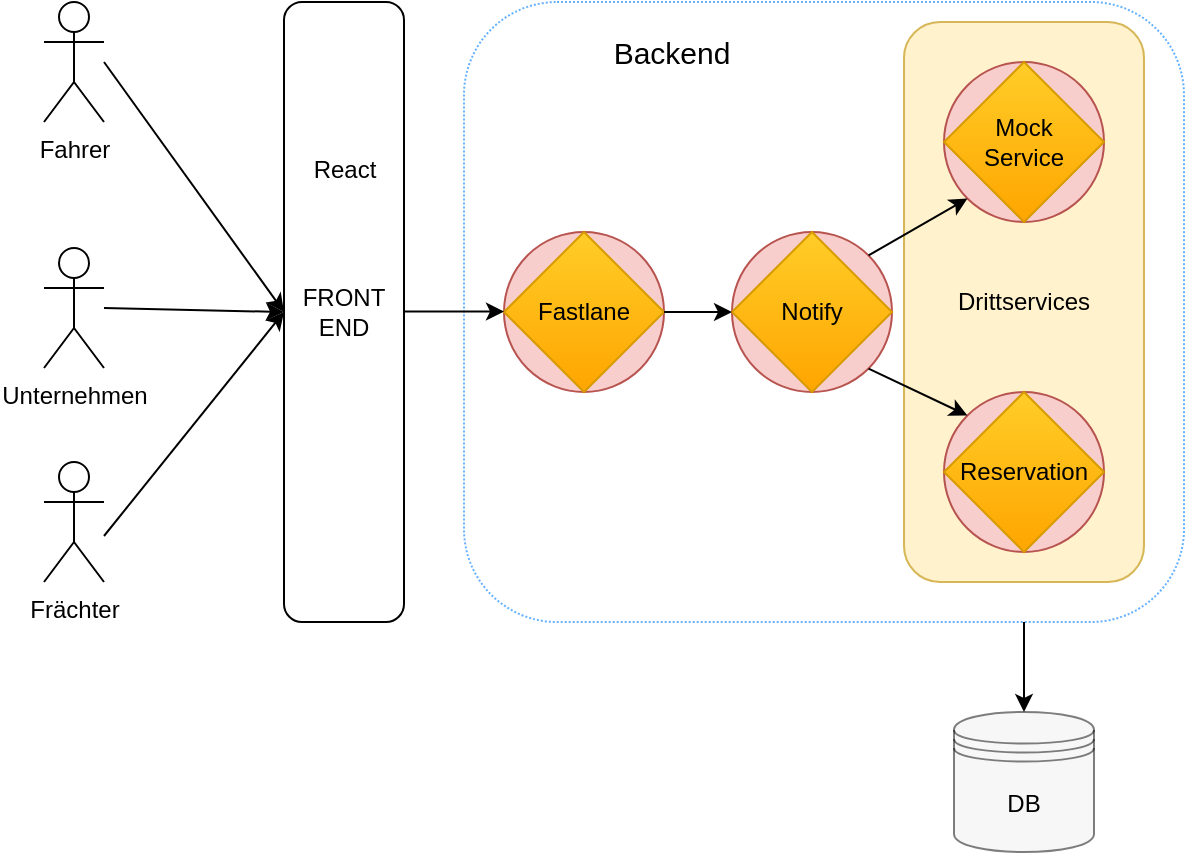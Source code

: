 <mxfile version="21.7.2" type="device">
  <diagram name="Seite-1" id="GtLHwQXiSzx-rs9cIBcj">
    <mxGraphModel dx="1434" dy="750" grid="1" gridSize="10" guides="1" tooltips="1" connect="1" arrows="1" fold="1" page="1" pageScale="1" pageWidth="827" pageHeight="1169" math="0" shadow="0">
      <root>
        <mxCell id="0" />
        <mxCell id="1" parent="0" />
        <mxCell id="rw2DY65giYJcTBjvSFZJ-32" value="" style="rounded=1;whiteSpace=wrap;html=1;fillColor=none;dashed=1;dashPattern=1 1;strokeColor=#66B2FF;" parent="1" vertex="1">
          <mxGeometry x="290" y="230" width="360" height="310" as="geometry" />
        </mxCell>
        <mxCell id="rw2DY65giYJcTBjvSFZJ-1" value="DB" style="shape=datastore;whiteSpace=wrap;html=1;fillColor=#eff0f0;opacity=50;" parent="1" vertex="1">
          <mxGeometry x="535" y="585" width="70" height="70" as="geometry" />
        </mxCell>
        <mxCell id="rw2DY65giYJcTBjvSFZJ-8" value="Unternehmen" style="shape=umlActor;verticalLabelPosition=bottom;verticalAlign=top;html=1;outlineConnect=0;" parent="1" vertex="1">
          <mxGeometry x="80" y="353" width="30" height="60" as="geometry" />
        </mxCell>
        <mxCell id="rw2DY65giYJcTBjvSFZJ-9" value="Fahrer" style="shape=umlActor;verticalLabelPosition=bottom;verticalAlign=top;html=1;outlineConnect=0;" parent="1" vertex="1">
          <mxGeometry x="80" y="230" width="30" height="60" as="geometry" />
        </mxCell>
        <mxCell id="rw2DY65giYJcTBjvSFZJ-10" value="Frächter" style="shape=umlActor;verticalLabelPosition=bottom;verticalAlign=top;html=1;outlineConnect=0;" parent="1" vertex="1">
          <mxGeometry x="80" y="460" width="30" height="60" as="geometry" />
        </mxCell>
        <mxCell id="rw2DY65giYJcTBjvSFZJ-18" value="" style="group" parent="1" vertex="1" connectable="0">
          <mxGeometry x="530" y="260" width="100" height="260" as="geometry" />
        </mxCell>
        <mxCell id="rw2DY65giYJcTBjvSFZJ-53" value="Drittservices" style="rounded=1;whiteSpace=wrap;html=1;fillColor=#fff2cc;strokeColor=#d6b656;" parent="rw2DY65giYJcTBjvSFZJ-18" vertex="1">
          <mxGeometry x="-20" y="-20" width="120" height="280" as="geometry" />
        </mxCell>
        <mxCell id="rw2DY65giYJcTBjvSFZJ-16" value="" style="ellipse;whiteSpace=wrap;html=1;aspect=fixed;fillColor=#f8cecc;strokeColor=#b85450;" parent="rw2DY65giYJcTBjvSFZJ-18" vertex="1">
          <mxGeometry width="80" height="80" as="geometry" />
        </mxCell>
        <mxCell id="rw2DY65giYJcTBjvSFZJ-17" value="Mock&lt;br&gt;Service" style="rhombus;whiteSpace=wrap;html=1;fillColor=#ffcd28;gradientColor=#ffa500;strokeColor=#d79b00;" parent="rw2DY65giYJcTBjvSFZJ-18" vertex="1">
          <mxGeometry width="80" height="80" as="geometry" />
        </mxCell>
        <mxCell id="rw2DY65giYJcTBjvSFZJ-19" value="" style="group" parent="1" vertex="1" connectable="0">
          <mxGeometry x="530" y="425" width="80" height="80" as="geometry" />
        </mxCell>
        <mxCell id="rw2DY65giYJcTBjvSFZJ-20" value="" style="ellipse;whiteSpace=wrap;html=1;aspect=fixed;fillColor=#f8cecc;strokeColor=#b85450;" parent="rw2DY65giYJcTBjvSFZJ-19" vertex="1">
          <mxGeometry width="80" height="80" as="geometry" />
        </mxCell>
        <mxCell id="rw2DY65giYJcTBjvSFZJ-21" value="Reservation" style="rhombus;whiteSpace=wrap;html=1;fillColor=#ffcd28;gradientColor=#ffa500;strokeColor=#d79b00;" parent="rw2DY65giYJcTBjvSFZJ-19" vertex="1">
          <mxGeometry width="80" height="80" as="geometry" />
        </mxCell>
        <mxCell id="rw2DY65giYJcTBjvSFZJ-22" value="" style="group" parent="1" vertex="1" connectable="0">
          <mxGeometry x="424" y="345" width="80" height="80" as="geometry" />
        </mxCell>
        <mxCell id="rw2DY65giYJcTBjvSFZJ-23" value="" style="ellipse;whiteSpace=wrap;html=1;aspect=fixed;fillColor=#f8cecc;strokeColor=#b85450;" parent="rw2DY65giYJcTBjvSFZJ-22" vertex="1">
          <mxGeometry width="80" height="80" as="geometry" />
        </mxCell>
        <mxCell id="rw2DY65giYJcTBjvSFZJ-24" value="Notify" style="rhombus;whiteSpace=wrap;html=1;fillColor=#ffcd28;gradientColor=#ffa500;strokeColor=#d79b00;" parent="rw2DY65giYJcTBjvSFZJ-22" vertex="1">
          <mxGeometry width="80" height="80" as="geometry" />
        </mxCell>
        <mxCell id="rw2DY65giYJcTBjvSFZJ-25" value="" style="group" parent="1" vertex="1" connectable="0">
          <mxGeometry x="310" y="345" width="80" height="80" as="geometry" />
        </mxCell>
        <mxCell id="rw2DY65giYJcTBjvSFZJ-26" value="" style="ellipse;whiteSpace=wrap;html=1;aspect=fixed;fillColor=#f8cecc;strokeColor=#b85450;" parent="rw2DY65giYJcTBjvSFZJ-25" vertex="1">
          <mxGeometry width="80" height="80" as="geometry" />
        </mxCell>
        <mxCell id="rw2DY65giYJcTBjvSFZJ-27" value="Fastlane" style="rhombus;whiteSpace=wrap;html=1;fillColor=#ffcd28;gradientColor=#ffa500;strokeColor=#d79b00;" parent="rw2DY65giYJcTBjvSFZJ-25" vertex="1">
          <mxGeometry width="80" height="80" as="geometry" />
        </mxCell>
        <mxCell id="rw2DY65giYJcTBjvSFZJ-28" value="FRONT&lt;br&gt;END" style="rounded=1;whiteSpace=wrap;html=1;strokeColor=#000000;fillColor=none;" parent="1" vertex="1">
          <mxGeometry x="200" y="230" width="60" height="310" as="geometry" />
        </mxCell>
        <mxCell id="rw2DY65giYJcTBjvSFZJ-34" value="&lt;font style=&quot;font-size: 15px;&quot;&gt;Backend&lt;/font&gt;" style="text;html=1;strokeColor=none;fillColor=none;align=center;verticalAlign=middle;whiteSpace=wrap;rounded=0;" parent="1" vertex="1">
          <mxGeometry x="364" y="240" width="60" height="30" as="geometry" />
        </mxCell>
        <mxCell id="rw2DY65giYJcTBjvSFZJ-42" value="" style="endArrow=classic;html=1;rounded=0;exitX=1;exitY=0.5;exitDx=0;exitDy=0;entryX=0;entryY=0.5;entryDx=0;entryDy=0;" parent="1" edge="1">
          <mxGeometry width="50" height="50" relative="1" as="geometry">
            <mxPoint x="260" y="384.76" as="sourcePoint" />
            <mxPoint x="310" y="384.76" as="targetPoint" />
          </mxGeometry>
        </mxCell>
        <mxCell id="rw2DY65giYJcTBjvSFZJ-43" value="" style="endArrow=classic;html=1;rounded=0;exitX=1;exitY=0.5;exitDx=0;exitDy=0;entryX=0;entryY=0.5;entryDx=0;entryDy=0;" parent="1" source="rw2DY65giYJcTBjvSFZJ-27" target="rw2DY65giYJcTBjvSFZJ-24" edge="1">
          <mxGeometry width="50" height="50" relative="1" as="geometry">
            <mxPoint x="389" y="384.76" as="sourcePoint" />
            <mxPoint x="439" y="384.76" as="targetPoint" />
          </mxGeometry>
        </mxCell>
        <mxCell id="rw2DY65giYJcTBjvSFZJ-44" value="" style="endArrow=classic;html=1;rounded=0;exitX=1;exitY=0;exitDx=0;exitDy=0;entryX=0;entryY=1;entryDx=0;entryDy=0;" parent="1" source="rw2DY65giYJcTBjvSFZJ-23" target="rw2DY65giYJcTBjvSFZJ-16" edge="1">
          <mxGeometry width="50" height="50" relative="1" as="geometry">
            <mxPoint x="500" y="350" as="sourcePoint" />
            <mxPoint x="550" y="350" as="targetPoint" />
          </mxGeometry>
        </mxCell>
        <mxCell id="rw2DY65giYJcTBjvSFZJ-45" value="" style="endArrow=classic;html=1;rounded=0;exitX=1;exitY=1;exitDx=0;exitDy=0;entryX=0;entryY=0;entryDx=0;entryDy=0;" parent="1" source="rw2DY65giYJcTBjvSFZJ-23" target="rw2DY65giYJcTBjvSFZJ-20" edge="1">
          <mxGeometry width="50" height="50" relative="1" as="geometry">
            <mxPoint x="500" y="419" as="sourcePoint" />
            <mxPoint x="550" y="390" as="targetPoint" />
          </mxGeometry>
        </mxCell>
        <mxCell id="rw2DY65giYJcTBjvSFZJ-46" value="" style="endArrow=classic;html=1;rounded=0;entryX=0;entryY=0.5;entryDx=0;entryDy=0;" parent="1" target="rw2DY65giYJcTBjvSFZJ-28" edge="1">
          <mxGeometry width="50" height="50" relative="1" as="geometry">
            <mxPoint x="110" y="260" as="sourcePoint" />
            <mxPoint x="160" y="210" as="targetPoint" />
          </mxGeometry>
        </mxCell>
        <mxCell id="rw2DY65giYJcTBjvSFZJ-49" value="" style="endArrow=classic;html=1;rounded=0;entryX=0;entryY=0.5;entryDx=0;entryDy=0;" parent="1" target="rw2DY65giYJcTBjvSFZJ-28" edge="1">
          <mxGeometry width="50" height="50" relative="1" as="geometry">
            <mxPoint x="110" y="383" as="sourcePoint" />
            <mxPoint x="160" y="340" as="targetPoint" />
          </mxGeometry>
        </mxCell>
        <mxCell id="rw2DY65giYJcTBjvSFZJ-51" value="" style="endArrow=classic;html=1;rounded=0;entryX=0;entryY=0.5;entryDx=0;entryDy=0;" parent="1" target="rw2DY65giYJcTBjvSFZJ-28" edge="1">
          <mxGeometry width="50" height="50" relative="1" as="geometry">
            <mxPoint x="110" y="497" as="sourcePoint" />
            <mxPoint x="160" y="447" as="targetPoint" />
          </mxGeometry>
        </mxCell>
        <mxCell id="rw2DY65giYJcTBjvSFZJ-52" value="" style="endArrow=classic;html=1;rounded=0;entryX=0.5;entryY=0;entryDx=0;entryDy=0;" parent="1" target="rw2DY65giYJcTBjvSFZJ-1" edge="1">
          <mxGeometry width="50" height="50" relative="1" as="geometry">
            <mxPoint x="570" y="540" as="sourcePoint" />
            <mxPoint x="620" y="490" as="targetPoint" />
          </mxGeometry>
        </mxCell>
        <mxCell id="rw2DY65giYJcTBjvSFZJ-54" value="React" style="shape=image;html=1;verticalAlign=top;verticalLabelPosition=bottom;labelBackgroundColor=#ffffff;imageAspect=0;aspect=fixed;image=https://cdn1.iconfinder.com/data/icons/ionicons-fill-vol-2/512/logo-react-128.png" parent="1" vertex="1">
          <mxGeometry x="210" y="260" width="40" height="40" as="geometry" />
        </mxCell>
        <mxCell id="rw2DY65giYJcTBjvSFZJ-55" value="" style="shape=image;html=1;verticalAlign=top;verticalLabelPosition=bottom;labelBackgroundColor=#ffffff;imageAspect=0;aspect=fixed;image=https://cdn2.iconfinder.com/data/icons/boxicons-logos/24/bxl-spring-boot-128.png" parent="1" vertex="1">
          <mxGeometry x="310" y="231" width="48" height="48" as="geometry" />
        </mxCell>
      </root>
    </mxGraphModel>
  </diagram>
</mxfile>
